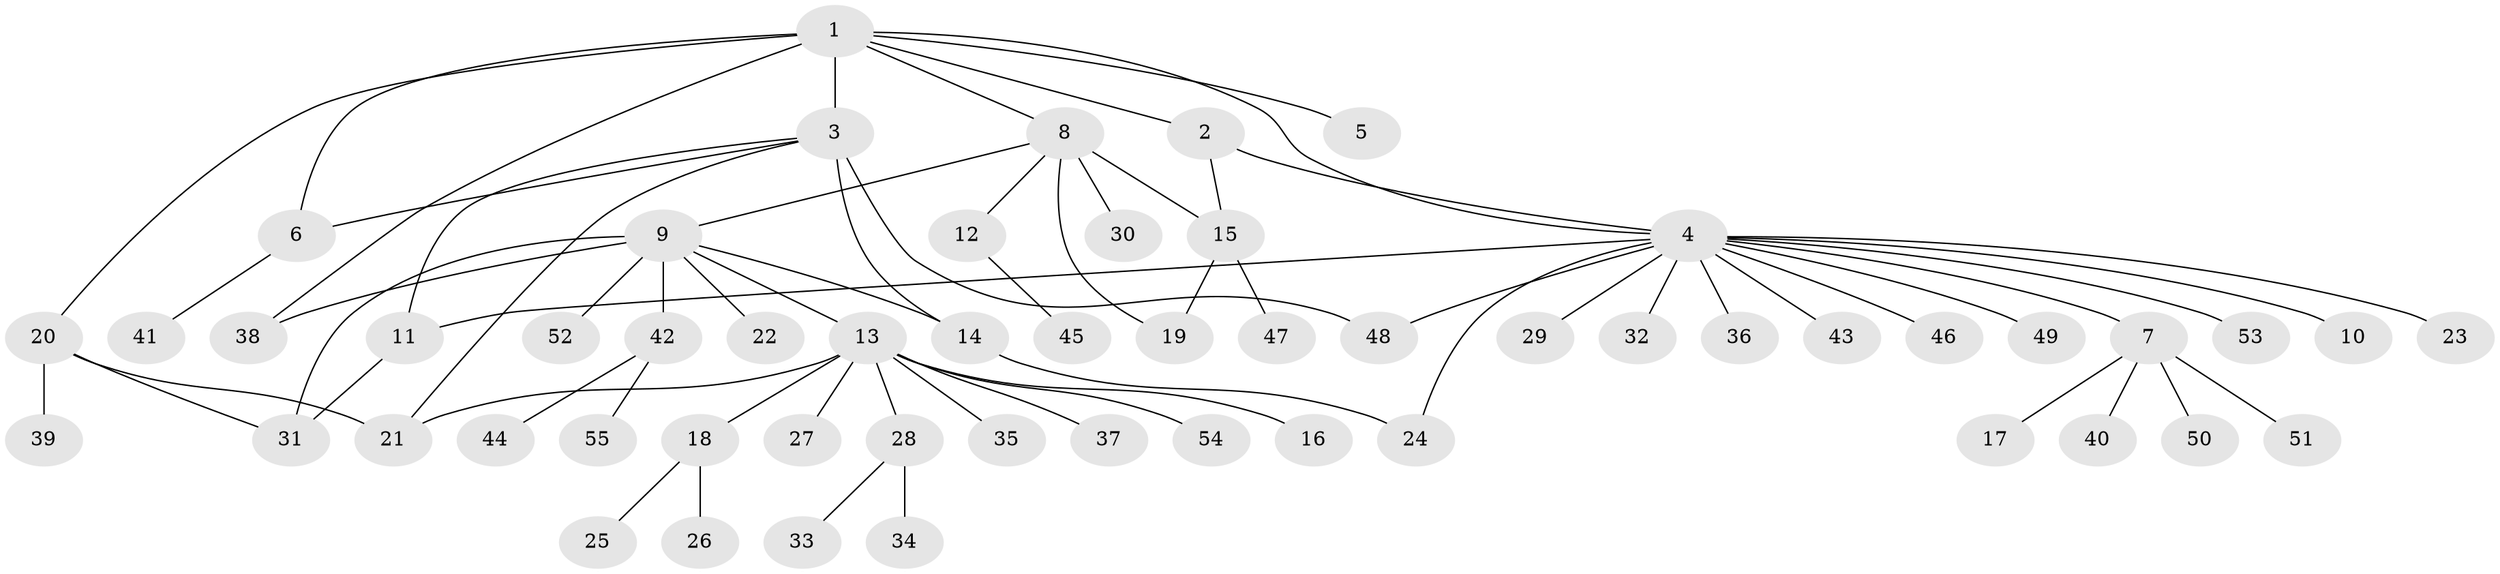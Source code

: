 // original degree distribution, {35: 0.009174311926605505, 4: 0.045871559633027525, 1: 0.6788990825688074, 18: 0.009174311926605505, 2: 0.11926605504587157, 7: 0.01834862385321101, 10: 0.01834862385321101, 3: 0.05504587155963303, 11: 0.009174311926605505, 5: 0.03669724770642202}
// Generated by graph-tools (version 1.1) at 2025/50/03/04/25 22:50:39]
// undirected, 55 vertices, 67 edges
graph export_dot {
  node [color=gray90,style=filled];
  1;
  2;
  3;
  4;
  5;
  6;
  7;
  8;
  9;
  10;
  11;
  12;
  13;
  14;
  15;
  16;
  17;
  18;
  19;
  20;
  21;
  22;
  23;
  24;
  25;
  26;
  27;
  28;
  29;
  30;
  31;
  32;
  33;
  34;
  35;
  36;
  37;
  38;
  39;
  40;
  41;
  42;
  43;
  44;
  45;
  46;
  47;
  48;
  49;
  50;
  51;
  52;
  53;
  54;
  55;
  1 -- 2 [weight=1.0];
  1 -- 3 [weight=25.0];
  1 -- 4 [weight=1.0];
  1 -- 5 [weight=1.0];
  1 -- 6 [weight=1.0];
  1 -- 8 [weight=1.0];
  1 -- 20 [weight=1.0];
  1 -- 38 [weight=1.0];
  2 -- 4 [weight=1.0];
  2 -- 15 [weight=1.0];
  3 -- 6 [weight=1.0];
  3 -- 11 [weight=1.0];
  3 -- 14 [weight=2.0];
  3 -- 21 [weight=1.0];
  3 -- 48 [weight=1.0];
  4 -- 7 [weight=1.0];
  4 -- 10 [weight=1.0];
  4 -- 11 [weight=1.0];
  4 -- 23 [weight=1.0];
  4 -- 24 [weight=2.0];
  4 -- 29 [weight=1.0];
  4 -- 32 [weight=1.0];
  4 -- 36 [weight=1.0];
  4 -- 43 [weight=1.0];
  4 -- 46 [weight=1.0];
  4 -- 48 [weight=1.0];
  4 -- 49 [weight=1.0];
  4 -- 53 [weight=1.0];
  6 -- 41 [weight=1.0];
  7 -- 17 [weight=1.0];
  7 -- 40 [weight=1.0];
  7 -- 50 [weight=1.0];
  7 -- 51 [weight=1.0];
  8 -- 9 [weight=1.0];
  8 -- 12 [weight=1.0];
  8 -- 15 [weight=1.0];
  8 -- 19 [weight=1.0];
  8 -- 30 [weight=3.0];
  9 -- 13 [weight=1.0];
  9 -- 14 [weight=1.0];
  9 -- 22 [weight=1.0];
  9 -- 31 [weight=1.0];
  9 -- 38 [weight=1.0];
  9 -- 42 [weight=2.0];
  9 -- 52 [weight=1.0];
  11 -- 31 [weight=1.0];
  12 -- 45 [weight=1.0];
  13 -- 16 [weight=1.0];
  13 -- 18 [weight=1.0];
  13 -- 21 [weight=1.0];
  13 -- 27 [weight=1.0];
  13 -- 28 [weight=1.0];
  13 -- 35 [weight=1.0];
  13 -- 37 [weight=1.0];
  13 -- 54 [weight=1.0];
  14 -- 24 [weight=3.0];
  15 -- 19 [weight=1.0];
  15 -- 47 [weight=1.0];
  18 -- 25 [weight=1.0];
  18 -- 26 [weight=1.0];
  20 -- 21 [weight=1.0];
  20 -- 31 [weight=1.0];
  20 -- 39 [weight=1.0];
  28 -- 33 [weight=1.0];
  28 -- 34 [weight=2.0];
  42 -- 44 [weight=1.0];
  42 -- 55 [weight=1.0];
}
